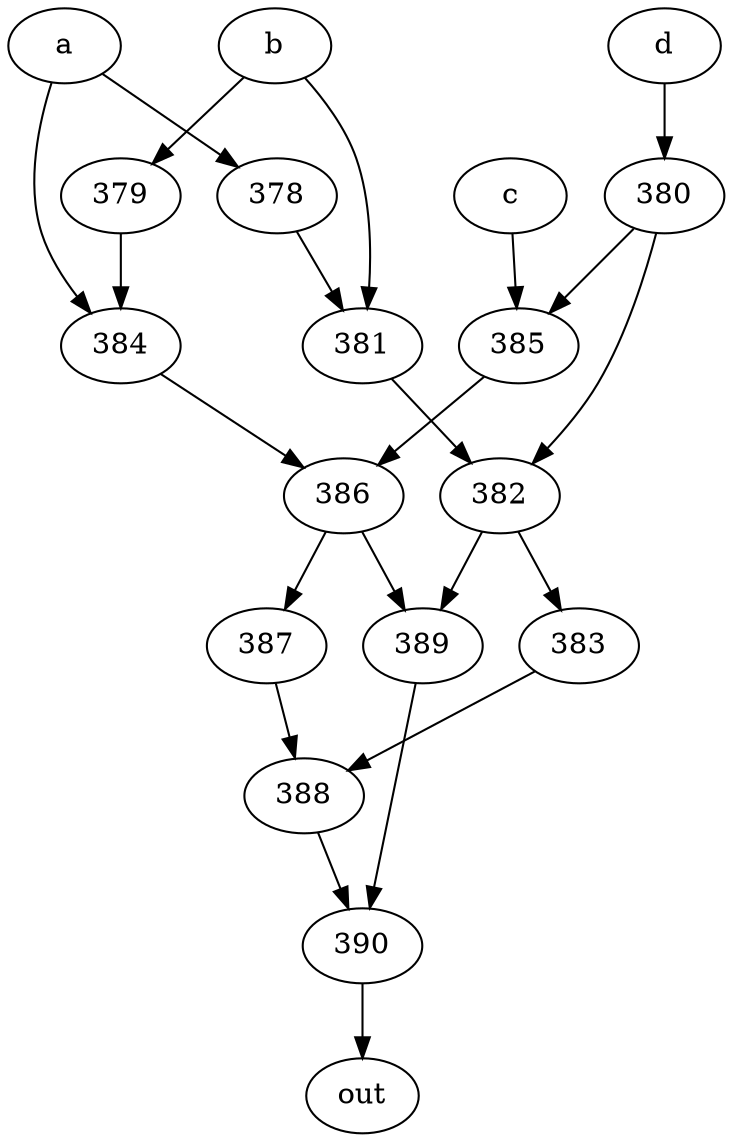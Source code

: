 strict digraph "" {
	390 -> out;
	a -> 378;
	a -> 384;
	378 -> 381;
	384 -> 386;
	381 -> 382;
	386 -> 389;
	386 -> 387;
	b -> 381;
	b -> 379;
	379 -> 384;
	382 -> 383;
	382 -> 389;
	c -> 385;
	385 -> 386;
	d -> 380;
	380 -> 382;
	380 -> 385;
	383 -> 388;
	389 -> 390;
	388 -> 390;
	387 -> 388;
}
